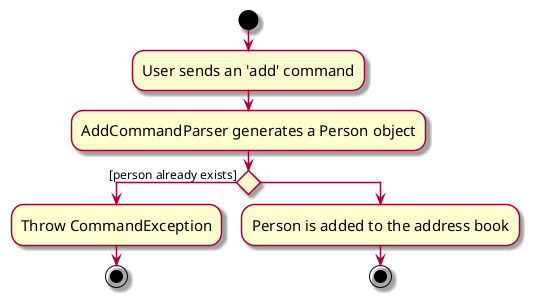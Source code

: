 @startuml
skin rose
skinparam ActivityFontSize 15
skinparam ArrowFontSize 12
start
:User sends an 'add' command;
:AddCommandParser generates a Person object;
if () then ([person already exists])
    :Throw CommandException;
stop
else
:Person is added to the address book;
stop
endif

@enduml
